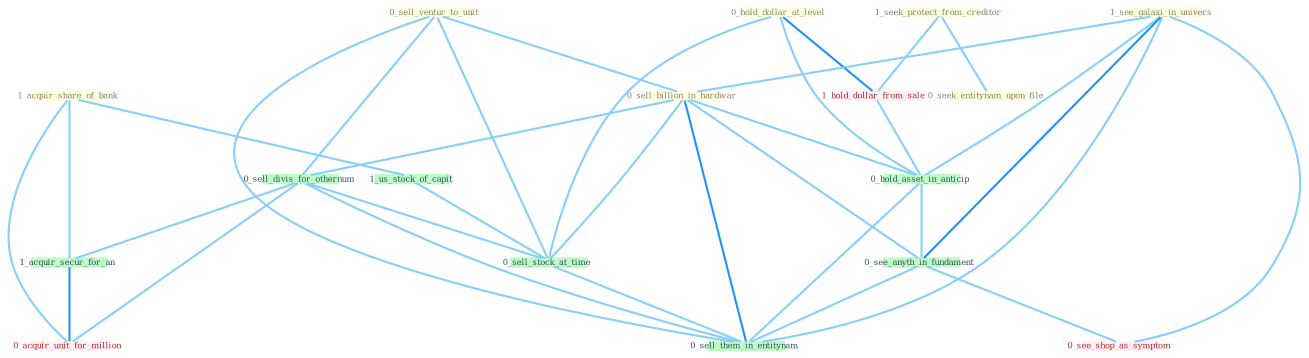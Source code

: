 Graph G{ 
    node
    [shape=polygon,style=filled,width=.5,height=.06,color="#BDFCC9",fixedsize=true,fontsize=4,
    fontcolor="#2f4f4f"];
    {node
    [color="#ffffe0", fontcolor="#8b7d6b"] "1_acquir_share_of_bank " "1_seek_protect_from_creditor " "0_sell_ventur_to_unit " "0_hold_dollar_at_level " "1_see_galaxi_in_univers " "0_seek_entitynam_upon_file " "0_sell_billion_in_hardwar "}
{node [color="#fff0f5", fontcolor="#b22222"] "1_hold_dollar_from_sale " "0_acquir_unit_for_million " "0_see_shop_as_symptom "}
edge [color="#B0E2FF"];

	"1_acquir_share_of_bank " -- "1_acquir_secur_for_an " [w="1", color="#87cefa" ];
	"1_acquir_share_of_bank " -- "1_us_stock_of_capit " [w="1", color="#87cefa" ];
	"1_acquir_share_of_bank " -- "0_acquir_unit_for_million " [w="1", color="#87cefa" ];
	"1_seek_protect_from_creditor " -- "0_seek_entitynam_upon_file " [w="1", color="#87cefa" ];
	"1_seek_protect_from_creditor " -- "1_hold_dollar_from_sale " [w="1", color="#87cefa" ];
	"0_sell_ventur_to_unit " -- "0_sell_billion_in_hardwar " [w="1", color="#87cefa" ];
	"0_sell_ventur_to_unit " -- "0_sell_divis_for_othernum " [w="1", color="#87cefa" ];
	"0_sell_ventur_to_unit " -- "0_sell_stock_at_time " [w="1", color="#87cefa" ];
	"0_sell_ventur_to_unit " -- "0_sell_them_in_entitynam " [w="1", color="#87cefa" ];
	"0_hold_dollar_at_level " -- "1_hold_dollar_from_sale " [w="2", color="#1e90ff" , len=0.8];
	"0_hold_dollar_at_level " -- "0_hold_asset_in_anticip " [w="1", color="#87cefa" ];
	"0_hold_dollar_at_level " -- "0_sell_stock_at_time " [w="1", color="#87cefa" ];
	"1_see_galaxi_in_univers " -- "0_sell_billion_in_hardwar " [w="1", color="#87cefa" ];
	"1_see_galaxi_in_univers " -- "0_hold_asset_in_anticip " [w="1", color="#87cefa" ];
	"1_see_galaxi_in_univers " -- "0_see_anyth_in_fundament " [w="2", color="#1e90ff" , len=0.8];
	"1_see_galaxi_in_univers " -- "0_see_shop_as_symptom " [w="1", color="#87cefa" ];
	"1_see_galaxi_in_univers " -- "0_sell_them_in_entitynam " [w="1", color="#87cefa" ];
	"0_sell_billion_in_hardwar " -- "0_sell_divis_for_othernum " [w="1", color="#87cefa" ];
	"0_sell_billion_in_hardwar " -- "0_hold_asset_in_anticip " [w="1", color="#87cefa" ];
	"0_sell_billion_in_hardwar " -- "0_sell_stock_at_time " [w="1", color="#87cefa" ];
	"0_sell_billion_in_hardwar " -- "0_see_anyth_in_fundament " [w="1", color="#87cefa" ];
	"0_sell_billion_in_hardwar " -- "0_sell_them_in_entitynam " [w="2", color="#1e90ff" , len=0.8];
	"0_sell_divis_for_othernum " -- "1_acquir_secur_for_an " [w="1", color="#87cefa" ];
	"0_sell_divis_for_othernum " -- "0_sell_stock_at_time " [w="1", color="#87cefa" ];
	"0_sell_divis_for_othernum " -- "0_acquir_unit_for_million " [w="1", color="#87cefa" ];
	"0_sell_divis_for_othernum " -- "0_sell_them_in_entitynam " [w="1", color="#87cefa" ];
	"1_acquir_secur_for_an " -- "0_acquir_unit_for_million " [w="2", color="#1e90ff" , len=0.8];
	"1_us_stock_of_capit " -- "0_sell_stock_at_time " [w="1", color="#87cefa" ];
	"1_hold_dollar_from_sale " -- "0_hold_asset_in_anticip " [w="1", color="#87cefa" ];
	"0_hold_asset_in_anticip " -- "0_see_anyth_in_fundament " [w="1", color="#87cefa" ];
	"0_hold_asset_in_anticip " -- "0_sell_them_in_entitynam " [w="1", color="#87cefa" ];
	"0_sell_stock_at_time " -- "0_sell_them_in_entitynam " [w="1", color="#87cefa" ];
	"0_see_anyth_in_fundament " -- "0_see_shop_as_symptom " [w="1", color="#87cefa" ];
	"0_see_anyth_in_fundament " -- "0_sell_them_in_entitynam " [w="1", color="#87cefa" ];
}